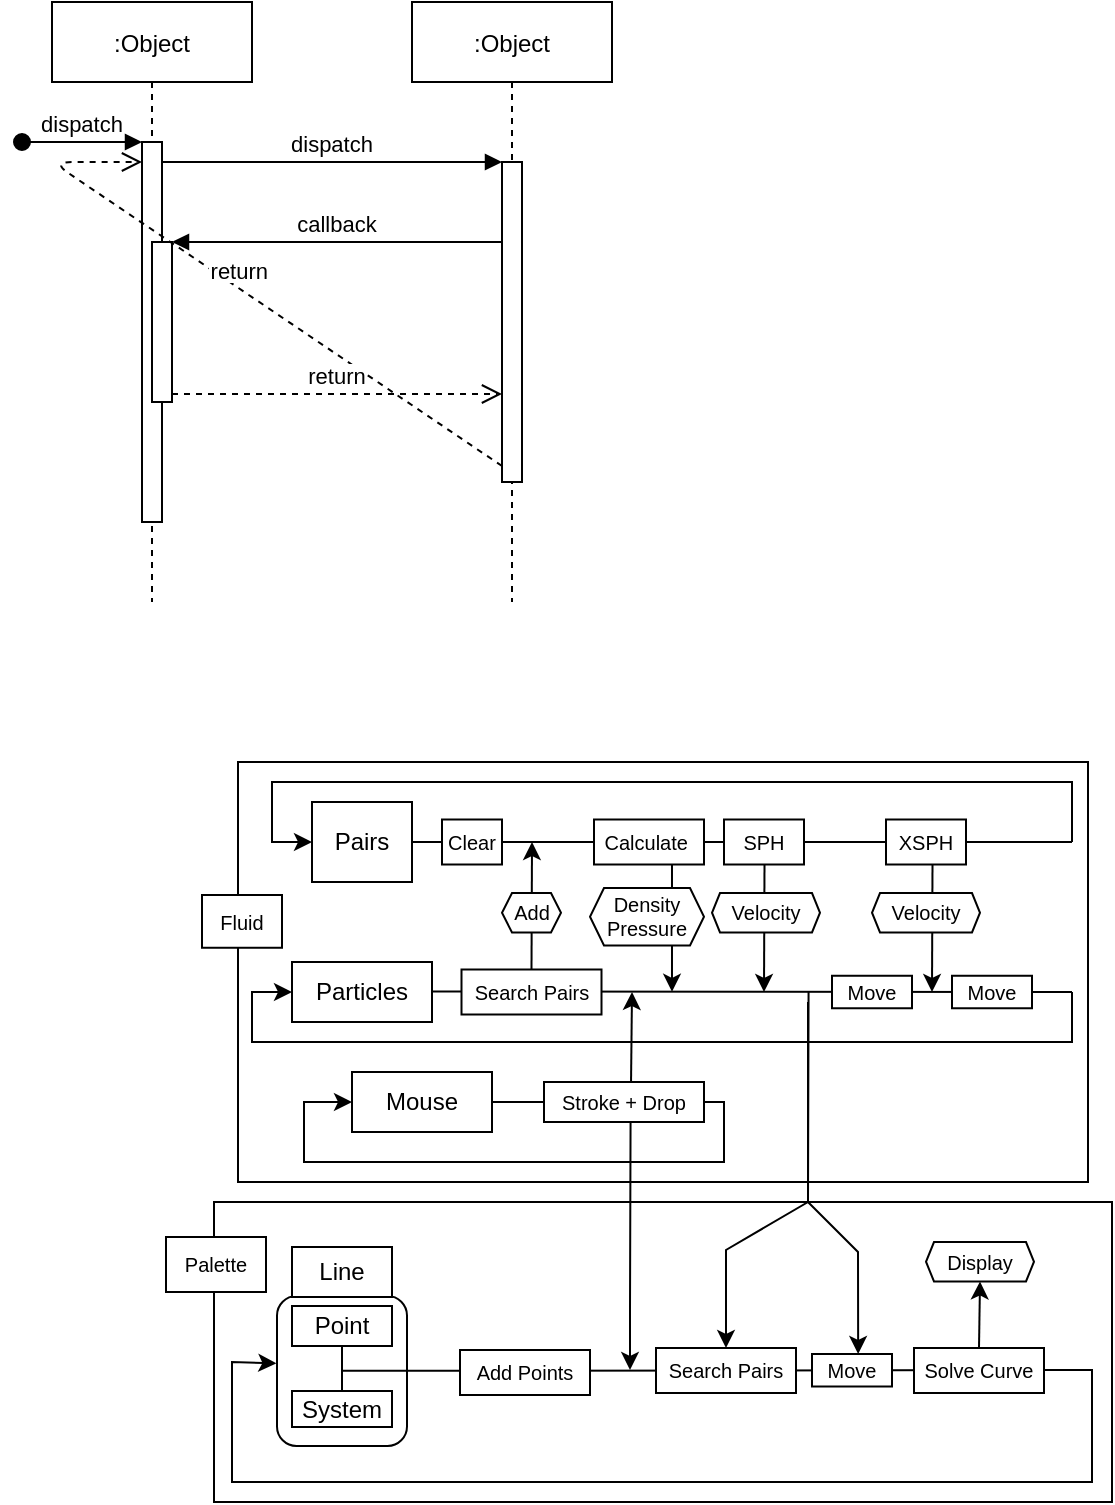 <mxfile version="19.0.0" type="device"><diagram id="kgpKYQtTHZ0yAKxKKP6v" name="Page-1"><mxGraphModel dx="696" dy="419" grid="0" gridSize="10" guides="0" tooltips="1" connect="1" arrows="1" fold="1" page="1" pageScale="1" pageWidth="850" pageHeight="1100" math="0" shadow="0"><root><mxCell id="0"/><mxCell id="1" parent="0"/><mxCell id="3vnUfbxXEsyoOPtnmaF--84" value="" style="rounded=0;whiteSpace=wrap;html=1;fontSize=10;" vertex="1" parent="1"><mxGeometry x="201" y="680" width="449" height="150" as="geometry"/></mxCell><mxCell id="3vnUfbxXEsyoOPtnmaF--75" value="" style="rounded=1;whiteSpace=wrap;html=1;fontSize=10;" vertex="1" parent="1"><mxGeometry x="232.5" y="727" width="65" height="75" as="geometry"/></mxCell><mxCell id="3vnUfbxXEsyoOPtnmaF--74" value="" style="endArrow=classic;html=1;rounded=0;fontSize=10;entryX=-0.005;entryY=0.449;entryDx=0;entryDy=0;entryPerimeter=0;" edge="1" parent="1" target="3vnUfbxXEsyoOPtnmaF--75"><mxGeometry width="50" height="50" relative="1" as="geometry"><mxPoint x="264.5" y="764.43" as="sourcePoint"/><mxPoint x="200" y="690" as="targetPoint"/><Array as="points"><mxPoint x="640" y="764"/><mxPoint x="640" y="820"/><mxPoint x="210" y="820"/><mxPoint x="210" y="760"/></Array></mxGeometry></mxCell><mxCell id="3vnUfbxXEsyoOPtnmaF--53" value="" style="rounded=0;whiteSpace=wrap;html=1;fontSize=10;" vertex="1" parent="1"><mxGeometry x="213" y="460" width="425" height="210" as="geometry"/></mxCell><mxCell id="3nuBFxr9cyL0pnOWT2aG-1" value=":Object" style="shape=umlLifeline;perimeter=lifelinePerimeter;container=1;collapsible=0;recursiveResize=0;rounded=0;shadow=0;strokeWidth=1;" parent="1" vertex="1"><mxGeometry x="120" y="80" width="100" height="300" as="geometry"/></mxCell><mxCell id="3nuBFxr9cyL0pnOWT2aG-2" value="" style="points=[];perimeter=orthogonalPerimeter;rounded=0;shadow=0;strokeWidth=1;" parent="3nuBFxr9cyL0pnOWT2aG-1" vertex="1"><mxGeometry x="45" y="70" width="10" height="190" as="geometry"/></mxCell><mxCell id="3nuBFxr9cyL0pnOWT2aG-3" value="dispatch" style="verticalAlign=bottom;startArrow=oval;endArrow=block;startSize=8;shadow=0;strokeWidth=1;" parent="3nuBFxr9cyL0pnOWT2aG-1" target="3nuBFxr9cyL0pnOWT2aG-2" edge="1"><mxGeometry relative="1" as="geometry"><mxPoint x="-15" y="70" as="sourcePoint"/></mxGeometry></mxCell><mxCell id="3nuBFxr9cyL0pnOWT2aG-4" value="" style="points=[];perimeter=orthogonalPerimeter;rounded=0;shadow=0;strokeWidth=1;" parent="3nuBFxr9cyL0pnOWT2aG-1" vertex="1"><mxGeometry x="50" y="120" width="10" height="80" as="geometry"/></mxCell><mxCell id="3nuBFxr9cyL0pnOWT2aG-5" value=":Object" style="shape=umlLifeline;perimeter=lifelinePerimeter;container=1;collapsible=0;recursiveResize=0;rounded=0;shadow=0;strokeWidth=1;" parent="1" vertex="1"><mxGeometry x="300" y="80" width="100" height="300" as="geometry"/></mxCell><mxCell id="3nuBFxr9cyL0pnOWT2aG-6" value="" style="points=[];perimeter=orthogonalPerimeter;rounded=0;shadow=0;strokeWidth=1;" parent="3nuBFxr9cyL0pnOWT2aG-5" vertex="1"><mxGeometry x="45" y="80" width="10" height="160" as="geometry"/></mxCell><mxCell id="3nuBFxr9cyL0pnOWT2aG-7" value="return" style="verticalAlign=bottom;endArrow=open;dashed=1;endSize=8;exitX=0;exitY=0.95;shadow=0;strokeWidth=1;" parent="1" source="3nuBFxr9cyL0pnOWT2aG-6" target="3nuBFxr9cyL0pnOWT2aG-2" edge="1"><mxGeometry relative="1" as="geometry"><mxPoint x="275" y="236" as="targetPoint"/><Array as="points"><mxPoint x="120" y="160"/></Array></mxGeometry></mxCell><mxCell id="3nuBFxr9cyL0pnOWT2aG-8" value="dispatch" style="verticalAlign=bottom;endArrow=block;entryX=0;entryY=0;shadow=0;strokeWidth=1;" parent="1" source="3nuBFxr9cyL0pnOWT2aG-2" target="3nuBFxr9cyL0pnOWT2aG-6" edge="1"><mxGeometry relative="1" as="geometry"><mxPoint x="275" y="160" as="sourcePoint"/></mxGeometry></mxCell><mxCell id="3nuBFxr9cyL0pnOWT2aG-9" value="callback" style="verticalAlign=bottom;endArrow=block;entryX=1;entryY=0;shadow=0;strokeWidth=1;" parent="1" source="3nuBFxr9cyL0pnOWT2aG-6" target="3nuBFxr9cyL0pnOWT2aG-4" edge="1"><mxGeometry relative="1" as="geometry"><mxPoint x="240" y="200" as="sourcePoint"/></mxGeometry></mxCell><mxCell id="3nuBFxr9cyL0pnOWT2aG-10" value="return" style="verticalAlign=bottom;endArrow=open;dashed=1;endSize=8;exitX=1;exitY=0.95;shadow=0;strokeWidth=1;" parent="1" source="3nuBFxr9cyL0pnOWT2aG-4" target="3nuBFxr9cyL0pnOWT2aG-6" edge="1"><mxGeometry relative="1" as="geometry"><mxPoint x="240" y="257" as="targetPoint"/></mxGeometry></mxCell><mxCell id="3vnUfbxXEsyoOPtnmaF--1" value="Pairs" style="rounded=0;whiteSpace=wrap;html=1;" vertex="1" parent="1"><mxGeometry x="250" y="480" width="50" height="40" as="geometry"/></mxCell><mxCell id="3vnUfbxXEsyoOPtnmaF--2" value="Particles" style="rounded=0;whiteSpace=wrap;html=1;" vertex="1" parent="1"><mxGeometry x="240" y="560" width="70" height="30" as="geometry"/></mxCell><mxCell id="3vnUfbxXEsyoOPtnmaF--25" value="" style="endArrow=none;html=1;rounded=0;exitX=1;exitY=0.5;exitDx=0;exitDy=0;" edge="1" parent="1" source="3vnUfbxXEsyoOPtnmaF--1"><mxGeometry width="50" height="50" relative="1" as="geometry"><mxPoint x="300" y="500" as="sourcePoint"/><mxPoint x="630" y="500" as="targetPoint"/></mxGeometry></mxCell><mxCell id="3vnUfbxXEsyoOPtnmaF--11" value="" style="endArrow=none;html=1;rounded=0;exitX=1;exitY=0.5;exitDx=0;exitDy=0;" edge="1" parent="1"><mxGeometry width="50" height="50" relative="1" as="geometry"><mxPoint x="310" y="574.76" as="sourcePoint"/><mxPoint x="630" y="575" as="targetPoint"/></mxGeometry></mxCell><mxCell id="3vnUfbxXEsyoOPtnmaF--12" value="&lt;font style=&quot;font-size: 10px;&quot;&gt;Search Pairs&lt;/font&gt;" style="rounded=0;whiteSpace=wrap;html=1;" vertex="1" parent="1"><mxGeometry x="324.75" y="563.75" width="70" height="22.5" as="geometry"/></mxCell><mxCell id="3vnUfbxXEsyoOPtnmaF--13" value="" style="endArrow=classic;html=1;rounded=0;fontSize=10;exitX=0.5;exitY=0;exitDx=0;exitDy=0;" edge="1" parent="1" source="3vnUfbxXEsyoOPtnmaF--12"><mxGeometry width="50" height="50" relative="1" as="geometry"><mxPoint x="360" y="530" as="sourcePoint"/><mxPoint x="360" y="500" as="targetPoint"/></mxGeometry></mxCell><mxCell id="3vnUfbxXEsyoOPtnmaF--15" value="&lt;span style=&quot;font-size: 10px;&quot;&gt;Clear&lt;/span&gt;" style="rounded=0;whiteSpace=wrap;html=1;" vertex="1" parent="1"><mxGeometry x="315" y="488.75" width="30" height="22.5" as="geometry"/></mxCell><mxCell id="3vnUfbxXEsyoOPtnmaF--17" value="&lt;span style=&quot;font-size: 10px;&quot;&gt;Calculate&amp;nbsp;&lt;/span&gt;" style="rounded=0;whiteSpace=wrap;html=1;" vertex="1" parent="1"><mxGeometry x="391" y="488.75" width="55" height="22.5" as="geometry"/></mxCell><mxCell id="3vnUfbxXEsyoOPtnmaF--18" value="" style="endArrow=classic;html=1;rounded=0;fontSize=10;exitX=0.709;exitY=1.004;exitDx=0;exitDy=0;exitPerimeter=0;" edge="1" parent="1" source="3vnUfbxXEsyoOPtnmaF--17"><mxGeometry width="50" height="50" relative="1" as="geometry"><mxPoint x="430.015" y="517.25" as="sourcePoint"/><mxPoint x="430" y="574.92" as="targetPoint"/></mxGeometry></mxCell><mxCell id="3vnUfbxXEsyoOPtnmaF--21" value="&lt;span style=&quot;font-size: 10px;&quot;&gt;Move&lt;/span&gt;" style="rounded=0;whiteSpace=wrap;html=1;" vertex="1" parent="1"><mxGeometry x="510" y="566.88" width="40" height="16.25" as="geometry"/></mxCell><mxCell id="3vnUfbxXEsyoOPtnmaF--24" value="" style="endArrow=classic;html=1;rounded=0;fontSize=10;exitX=0.75;exitY=1;exitDx=0;exitDy=0;" edge="1" parent="1"><mxGeometry width="50" height="50" relative="1" as="geometry"><mxPoint x="476.25" y="511.25" as="sourcePoint"/><mxPoint x="476" y="575" as="targetPoint"/></mxGeometry></mxCell><mxCell id="3vnUfbxXEsyoOPtnmaF--20" value="&lt;span style=&quot;font-size: 10px;&quot;&gt;SPH&lt;/span&gt;" style="rounded=0;whiteSpace=wrap;html=1;" vertex="1" parent="1"><mxGeometry x="456" y="488.75" width="40" height="22.5" as="geometry"/></mxCell><mxCell id="3vnUfbxXEsyoOPtnmaF--28" value="&lt;span style=&quot;font-size: 10px;&quot;&gt;XSPH&lt;/span&gt;" style="rounded=0;whiteSpace=wrap;html=1;" vertex="1" parent="1"><mxGeometry x="537" y="488.75" width="40" height="22.5" as="geometry"/></mxCell><mxCell id="3vnUfbxXEsyoOPtnmaF--33" value="" style="endArrow=classic;html=1;rounded=0;fontSize=10;exitX=0.75;exitY=1;exitDx=0;exitDy=0;" edge="1" parent="1"><mxGeometry width="50" height="50" relative="1" as="geometry"><mxPoint x="560.25" y="511.25" as="sourcePoint"/><mxPoint x="560" y="575" as="targetPoint"/></mxGeometry></mxCell><mxCell id="3vnUfbxXEsyoOPtnmaF--35" value="&lt;span style=&quot;font-size: 10px;&quot;&gt;Move&lt;/span&gt;" style="rounded=0;whiteSpace=wrap;html=1;" vertex="1" parent="1"><mxGeometry x="570" y="566.88" width="40" height="16.25" as="geometry"/></mxCell><mxCell id="3vnUfbxXEsyoOPtnmaF--38" value="" style="endArrow=classic;html=1;rounded=0;fontSize=10;entryX=0;entryY=0.5;entryDx=0;entryDy=0;" edge="1" parent="1" target="3vnUfbxXEsyoOPtnmaF--2"><mxGeometry width="50" height="50" relative="1" as="geometry"><mxPoint x="630" y="575" as="sourcePoint"/><mxPoint x="220" y="550" as="targetPoint"/><Array as="points"><mxPoint x="630" y="600"/><mxPoint x="220" y="600"/><mxPoint x="220" y="575"/></Array></mxGeometry></mxCell><mxCell id="3vnUfbxXEsyoOPtnmaF--40" value="" style="endArrow=classic;html=1;rounded=0;fontSize=10;entryX=0;entryY=0.5;entryDx=0;entryDy=0;" edge="1" parent="1" target="3vnUfbxXEsyoOPtnmaF--1"><mxGeometry width="50" height="50" relative="1" as="geometry"><mxPoint x="630" y="500" as="sourcePoint"/><mxPoint x="230" y="530" as="targetPoint"/><Array as="points"><mxPoint x="630" y="470"/><mxPoint x="230" y="470"/><mxPoint x="230" y="500"/></Array></mxGeometry></mxCell><mxCell id="3vnUfbxXEsyoOPtnmaF--44" value="&lt;span style=&quot;font-size: 10px;&quot;&gt;Fluid&lt;/span&gt;" style="rounded=0;whiteSpace=wrap;html=1;" vertex="1" parent="1"><mxGeometry x="195" y="526.5" width="40" height="26.38" as="geometry"/></mxCell><mxCell id="3vnUfbxXEsyoOPtnmaF--41" value="Add" style="shape=hexagon;perimeter=hexagonPerimeter2;whiteSpace=wrap;html=1;fixedSize=1;fontSize=10;size=5;" vertex="1" parent="1"><mxGeometry x="345" y="525.5" width="29.5" height="19.75" as="geometry"/></mxCell><mxCell id="3vnUfbxXEsyoOPtnmaF--19" value="Density Pressure" style="shape=hexagon;perimeter=hexagonPerimeter2;whiteSpace=wrap;html=1;fixedSize=1;fontSize=10;size=7;" vertex="1" parent="1"><mxGeometry x="389" y="523" width="57" height="28.75" as="geometry"/></mxCell><mxCell id="3vnUfbxXEsyoOPtnmaF--26" value="Velocity" style="shape=hexagon;perimeter=hexagonPerimeter2;whiteSpace=wrap;html=1;fixedSize=1;fontSize=10;size=4;" vertex="1" parent="1"><mxGeometry x="450" y="525.5" width="54" height="19.75" as="geometry"/></mxCell><mxCell id="3vnUfbxXEsyoOPtnmaF--54" value="Velocity" style="shape=hexagon;perimeter=hexagonPerimeter2;whiteSpace=wrap;html=1;fixedSize=1;fontSize=10;size=4;" vertex="1" parent="1"><mxGeometry x="530" y="525.5" width="54" height="19.75" as="geometry"/></mxCell><mxCell id="3vnUfbxXEsyoOPtnmaF--55" value="Mouse" style="rounded=0;whiteSpace=wrap;html=1;" vertex="1" parent="1"><mxGeometry x="270" y="615" width="70" height="30" as="geometry"/></mxCell><mxCell id="3vnUfbxXEsyoOPtnmaF--59" value="" style="endArrow=classic;html=1;rounded=0;fontSize=10;exitX=0.544;exitY=0.006;exitDx=0;exitDy=0;exitPerimeter=0;" edge="1" parent="1"><mxGeometry width="50" height="50" relative="1" as="geometry"><mxPoint x="409.52" y="620.12" as="sourcePoint"/><mxPoint x="410" y="575" as="targetPoint"/></mxGeometry></mxCell><mxCell id="3vnUfbxXEsyoOPtnmaF--60" value="" style="endArrow=classic;html=1;rounded=0;fontSize=10;entryX=0;entryY=0.5;entryDx=0;entryDy=0;exitX=1;exitY=0.5;exitDx=0;exitDy=0;" edge="1" parent="1" source="3vnUfbxXEsyoOPtnmaF--55" target="3vnUfbxXEsyoOPtnmaF--55"><mxGeometry width="50" height="50" relative="1" as="geometry"><mxPoint x="350" y="630" as="sourcePoint"/><mxPoint x="266" y="630.0" as="targetPoint"/><Array as="points"><mxPoint x="456" y="630"/><mxPoint x="456" y="660"/><mxPoint x="246" y="660"/><mxPoint x="246" y="630"/></Array></mxGeometry></mxCell><mxCell id="3vnUfbxXEsyoOPtnmaF--56" value="&lt;font style=&quot;font-size: 10px;&quot;&gt;Stroke + Drop&lt;/font&gt;" style="rounded=0;whiteSpace=wrap;html=1;" vertex="1" parent="1"><mxGeometry x="366" y="620" width="80" height="20" as="geometry"/></mxCell><mxCell id="3vnUfbxXEsyoOPtnmaF--61" value="" style="endArrow=classic;html=1;rounded=0;fontSize=10;entryX=0.5;entryY=0;entryDx=0;entryDy=0;" edge="1" parent="1" target="3vnUfbxXEsyoOPtnmaF--64"><mxGeometry width="50" height="50" relative="1" as="geometry"><mxPoint x="498" y="580" as="sourcePoint"/><mxPoint x="338.1" y="751.888" as="targetPoint"/><Array as="points"><mxPoint x="498" y="680"/><mxPoint x="457" y="704"/></Array></mxGeometry></mxCell><mxCell id="3vnUfbxXEsyoOPtnmaF--63" value="&lt;font style=&quot;font-size: 10px;&quot;&gt;Palette&lt;/font&gt;" style="rounded=0;whiteSpace=wrap;html=1;" vertex="1" parent="1"><mxGeometry x="177" y="697.5" width="50" height="27.5" as="geometry"/></mxCell><mxCell id="3vnUfbxXEsyoOPtnmaF--64" value="&lt;font style=&quot;font-size: 10px;&quot;&gt;Search Pairs&lt;/font&gt;" style="rounded=0;whiteSpace=wrap;html=1;" vertex="1" parent="1"><mxGeometry x="422" y="753" width="70" height="22.5" as="geometry"/></mxCell><mxCell id="3vnUfbxXEsyoOPtnmaF--65" value="Point" style="rounded=0;whiteSpace=wrap;html=1;" vertex="1" parent="1"><mxGeometry x="240" y="732" width="50" height="20" as="geometry"/></mxCell><mxCell id="3vnUfbxXEsyoOPtnmaF--66" value="System" style="rounded=0;whiteSpace=wrap;html=1;" vertex="1" parent="1"><mxGeometry x="240" y="774.5" width="50" height="18" as="geometry"/></mxCell><mxCell id="3vnUfbxXEsyoOPtnmaF--73" value="" style="endArrow=none;html=1;rounded=0;fontSize=10;exitX=0.5;exitY=1;exitDx=0;exitDy=0;entryX=0.5;entryY=0;entryDx=0;entryDy=0;" edge="1" parent="1" source="3vnUfbxXEsyoOPtnmaF--65" target="3vnUfbxXEsyoOPtnmaF--66"><mxGeometry width="50" height="50" relative="1" as="geometry"><mxPoint x="430" y="672" as="sourcePoint"/><mxPoint x="480" y="622" as="targetPoint"/></mxGeometry></mxCell><mxCell id="3vnUfbxXEsyoOPtnmaF--78" value="&lt;font style=&quot;font-size: 12px;&quot;&gt;Line&lt;/font&gt;" style="rounded=0;whiteSpace=wrap;html=1;fontSize=10;" vertex="1" parent="1"><mxGeometry x="240" y="702.5" width="50" height="25" as="geometry"/></mxCell><mxCell id="3vnUfbxXEsyoOPtnmaF--79" value="&lt;span style=&quot;font-size: 10px;&quot;&gt;Solve Curve&lt;/span&gt;" style="rounded=0;whiteSpace=wrap;html=1;" vertex="1" parent="1"><mxGeometry x="551" y="753" width="65" height="22.5" as="geometry"/></mxCell><mxCell id="3vnUfbxXEsyoOPtnmaF--80" value="" style="endArrow=classic;html=1;rounded=0;fontSize=10;exitX=0.541;exitY=1.002;exitDx=0;exitDy=0;exitPerimeter=0;" edge="1" parent="1" source="3vnUfbxXEsyoOPtnmaF--56"><mxGeometry width="50" height="50" relative="1" as="geometry"><mxPoint x="408.92" y="643.38" as="sourcePoint"/><mxPoint x="409" y="764" as="targetPoint"/><Array as="points"><mxPoint x="409" y="734"/></Array></mxGeometry></mxCell><mxCell id="3vnUfbxXEsyoOPtnmaF--81" value="" style="endArrow=classic;html=1;rounded=0;fontSize=10;exitX=0.541;exitY=1.002;exitDx=0;exitDy=0;exitPerimeter=0;entryX=0.577;entryY=-0.001;entryDx=0;entryDy=0;entryPerimeter=0;" edge="1" parent="1" target="3vnUfbxXEsyoOPtnmaF--83"><mxGeometry width="50" height="50" relative="1" as="geometry"><mxPoint x="498.28" y="575.04" as="sourcePoint"/><mxPoint x="530" y="740" as="targetPoint"/><Array as="points"><mxPoint x="498" y="680"/><mxPoint x="523" y="705"/></Array></mxGeometry></mxCell><mxCell id="3vnUfbxXEsyoOPtnmaF--82" value="&lt;span style=&quot;font-size: 10px;&quot;&gt;Add Points&lt;/span&gt;" style="rounded=0;whiteSpace=wrap;html=1;" vertex="1" parent="1"><mxGeometry x="324" y="754" width="65" height="22.5" as="geometry"/></mxCell><mxCell id="3vnUfbxXEsyoOPtnmaF--83" value="&lt;span style=&quot;font-size: 10px;&quot;&gt;Move&lt;/span&gt;" style="rounded=0;whiteSpace=wrap;html=1;" vertex="1" parent="1"><mxGeometry x="500" y="756" width="40" height="16.25" as="geometry"/></mxCell><mxCell id="3vnUfbxXEsyoOPtnmaF--85" value="" style="endArrow=classic;html=1;rounded=0;fontSize=10;exitX=0.5;exitY=0;exitDx=0;exitDy=0;entryX=0.5;entryY=1;entryDx=0;entryDy=0;" edge="1" parent="1" source="3vnUfbxXEsyoOPtnmaF--79" target="3vnUfbxXEsyoOPtnmaF--86"><mxGeometry width="50" height="50" relative="1" as="geometry"><mxPoint x="384" y="735" as="sourcePoint"/><mxPoint x="434" y="685" as="targetPoint"/></mxGeometry></mxCell><mxCell id="3vnUfbxXEsyoOPtnmaF--86" value="Display" style="shape=hexagon;perimeter=hexagonPerimeter2;whiteSpace=wrap;html=1;fixedSize=1;fontSize=10;size=4;" vertex="1" parent="1"><mxGeometry x="557" y="700" width="54" height="19.75" as="geometry"/></mxCell></root></mxGraphModel></diagram></mxfile>